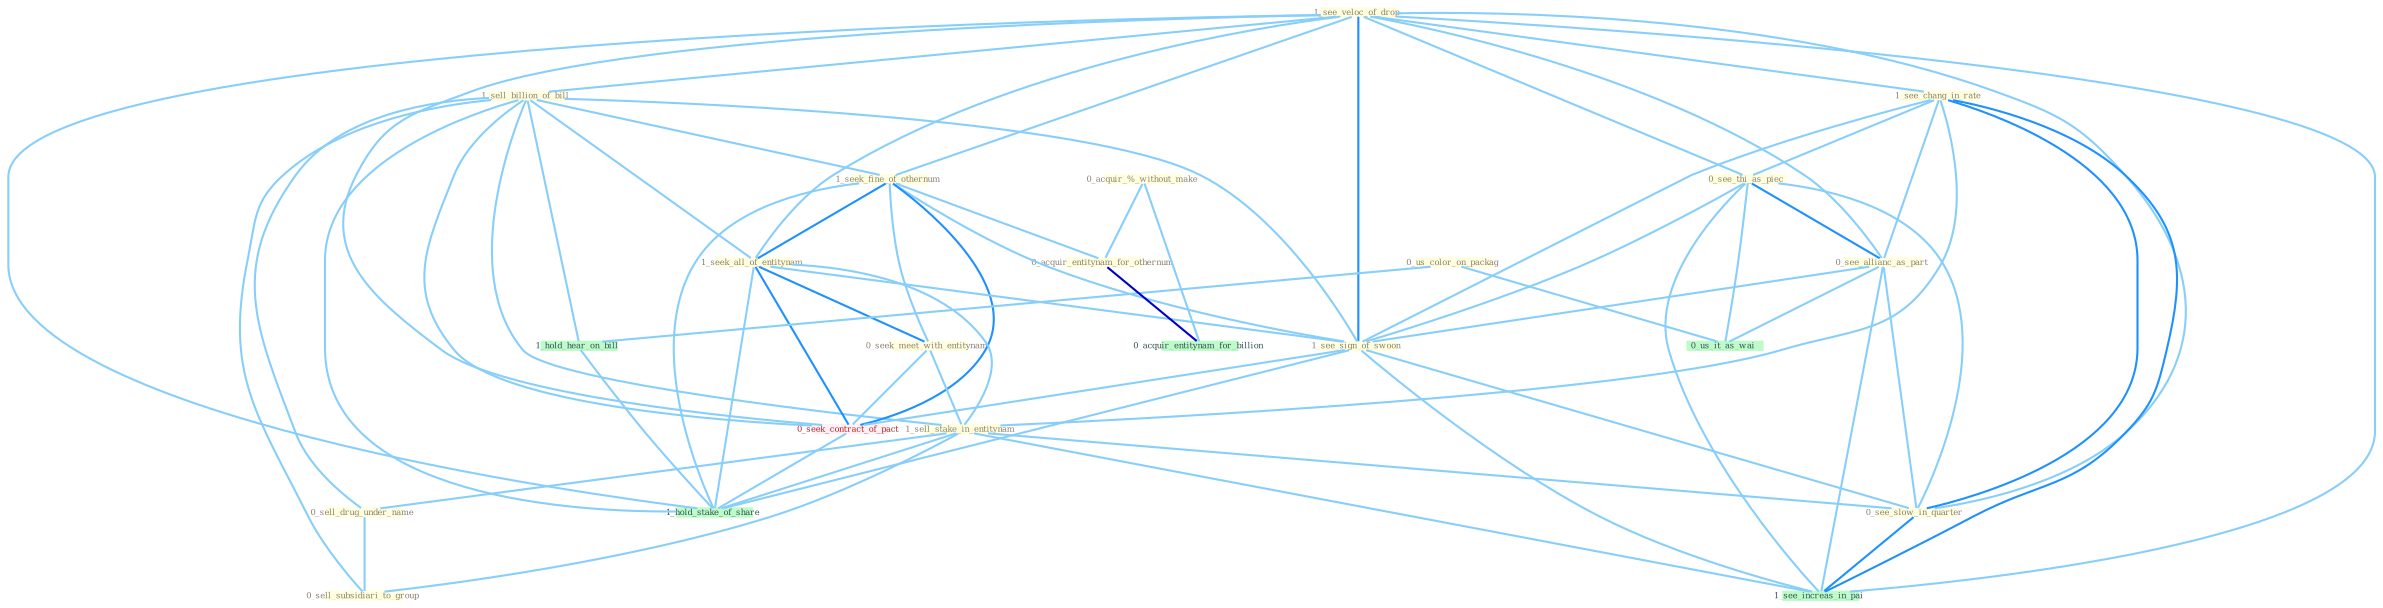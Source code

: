 Graph G{ 
    node
    [shape=polygon,style=filled,width=.5,height=.06,color="#BDFCC9",fixedsize=true,fontsize=4,
    fontcolor="#2f4f4f"];
    {node
    [color="#ffffe0", fontcolor="#8b7d6b"] "1_see_veloc_of_drop " "1_sell_billion_of_bill " "0_acquir_%_without_make " "1_seek_fine_of_othernum " "1_seek_all_of_entitynam " "1_see_chang_in_rate " "0_us_color_on_packag " "0_seek_meet_with_entitynam " "0_see_thi_as_piec " "1_sell_stake_in_entitynam " "0_see_allianc_as_part " "0_acquir_entitynam_for_othernum " "0_sell_drug_under_name " "0_sell_subsidiari_to_group " "1_see_sign_of_swoon " "0_see_slow_in_quarter "}
{node [color="#fff0f5", fontcolor="#b22222"] "0_seek_contract_of_pact "}
edge [color="#B0E2FF"];

	"1_see_veloc_of_drop " -- "1_sell_billion_of_bill " [w="1", color="#87cefa" ];
	"1_see_veloc_of_drop " -- "1_seek_fine_of_othernum " [w="1", color="#87cefa" ];
	"1_see_veloc_of_drop " -- "1_seek_all_of_entitynam " [w="1", color="#87cefa" ];
	"1_see_veloc_of_drop " -- "1_see_chang_in_rate " [w="1", color="#87cefa" ];
	"1_see_veloc_of_drop " -- "0_see_thi_as_piec " [w="1", color="#87cefa" ];
	"1_see_veloc_of_drop " -- "0_see_allianc_as_part " [w="1", color="#87cefa" ];
	"1_see_veloc_of_drop " -- "1_see_sign_of_swoon " [w="2", color="#1e90ff" , len=0.8];
	"1_see_veloc_of_drop " -- "0_see_slow_in_quarter " [w="1", color="#87cefa" ];
	"1_see_veloc_of_drop " -- "0_seek_contract_of_pact " [w="1", color="#87cefa" ];
	"1_see_veloc_of_drop " -- "1_see_increas_in_pai " [w="1", color="#87cefa" ];
	"1_see_veloc_of_drop " -- "1_hold_stake_of_share " [w="1", color="#87cefa" ];
	"1_sell_billion_of_bill " -- "1_seek_fine_of_othernum " [w="1", color="#87cefa" ];
	"1_sell_billion_of_bill " -- "1_seek_all_of_entitynam " [w="1", color="#87cefa" ];
	"1_sell_billion_of_bill " -- "1_sell_stake_in_entitynam " [w="1", color="#87cefa" ];
	"1_sell_billion_of_bill " -- "0_sell_drug_under_name " [w="1", color="#87cefa" ];
	"1_sell_billion_of_bill " -- "0_sell_subsidiari_to_group " [w="1", color="#87cefa" ];
	"1_sell_billion_of_bill " -- "1_see_sign_of_swoon " [w="1", color="#87cefa" ];
	"1_sell_billion_of_bill " -- "0_seek_contract_of_pact " [w="1", color="#87cefa" ];
	"1_sell_billion_of_bill " -- "1_hold_hear_on_bill " [w="1", color="#87cefa" ];
	"1_sell_billion_of_bill " -- "1_hold_stake_of_share " [w="1", color="#87cefa" ];
	"0_acquir_%_without_make " -- "0_acquir_entitynam_for_othernum " [w="1", color="#87cefa" ];
	"0_acquir_%_without_make " -- "0_acquir_entitynam_for_billion " [w="1", color="#87cefa" ];
	"1_seek_fine_of_othernum " -- "1_seek_all_of_entitynam " [w="2", color="#1e90ff" , len=0.8];
	"1_seek_fine_of_othernum " -- "0_seek_meet_with_entitynam " [w="1", color="#87cefa" ];
	"1_seek_fine_of_othernum " -- "0_acquir_entitynam_for_othernum " [w="1", color="#87cefa" ];
	"1_seek_fine_of_othernum " -- "1_see_sign_of_swoon " [w="1", color="#87cefa" ];
	"1_seek_fine_of_othernum " -- "0_seek_contract_of_pact " [w="2", color="#1e90ff" , len=0.8];
	"1_seek_fine_of_othernum " -- "1_hold_stake_of_share " [w="1", color="#87cefa" ];
	"1_seek_all_of_entitynam " -- "0_seek_meet_with_entitynam " [w="2", color="#1e90ff" , len=0.8];
	"1_seek_all_of_entitynam " -- "1_sell_stake_in_entitynam " [w="1", color="#87cefa" ];
	"1_seek_all_of_entitynam " -- "1_see_sign_of_swoon " [w="1", color="#87cefa" ];
	"1_seek_all_of_entitynam " -- "0_seek_contract_of_pact " [w="2", color="#1e90ff" , len=0.8];
	"1_seek_all_of_entitynam " -- "1_hold_stake_of_share " [w="1", color="#87cefa" ];
	"1_see_chang_in_rate " -- "0_see_thi_as_piec " [w="1", color="#87cefa" ];
	"1_see_chang_in_rate " -- "1_sell_stake_in_entitynam " [w="1", color="#87cefa" ];
	"1_see_chang_in_rate " -- "0_see_allianc_as_part " [w="1", color="#87cefa" ];
	"1_see_chang_in_rate " -- "1_see_sign_of_swoon " [w="1", color="#87cefa" ];
	"1_see_chang_in_rate " -- "0_see_slow_in_quarter " [w="2", color="#1e90ff" , len=0.8];
	"1_see_chang_in_rate " -- "1_see_increas_in_pai " [w="2", color="#1e90ff" , len=0.8];
	"0_us_color_on_packag " -- "0_us_it_as_wai " [w="1", color="#87cefa" ];
	"0_us_color_on_packag " -- "1_hold_hear_on_bill " [w="1", color="#87cefa" ];
	"0_seek_meet_with_entitynam " -- "1_sell_stake_in_entitynam " [w="1", color="#87cefa" ];
	"0_seek_meet_with_entitynam " -- "0_seek_contract_of_pact " [w="1", color="#87cefa" ];
	"0_see_thi_as_piec " -- "0_see_allianc_as_part " [w="2", color="#1e90ff" , len=0.8];
	"0_see_thi_as_piec " -- "1_see_sign_of_swoon " [w="1", color="#87cefa" ];
	"0_see_thi_as_piec " -- "0_see_slow_in_quarter " [w="1", color="#87cefa" ];
	"0_see_thi_as_piec " -- "0_us_it_as_wai " [w="1", color="#87cefa" ];
	"0_see_thi_as_piec " -- "1_see_increas_in_pai " [w="1", color="#87cefa" ];
	"1_sell_stake_in_entitynam " -- "0_sell_drug_under_name " [w="1", color="#87cefa" ];
	"1_sell_stake_in_entitynam " -- "0_sell_subsidiari_to_group " [w="1", color="#87cefa" ];
	"1_sell_stake_in_entitynam " -- "0_see_slow_in_quarter " [w="1", color="#87cefa" ];
	"1_sell_stake_in_entitynam " -- "1_see_increas_in_pai " [w="1", color="#87cefa" ];
	"1_sell_stake_in_entitynam " -- "1_hold_stake_of_share " [w="1", color="#87cefa" ];
	"0_see_allianc_as_part " -- "1_see_sign_of_swoon " [w="1", color="#87cefa" ];
	"0_see_allianc_as_part " -- "0_see_slow_in_quarter " [w="1", color="#87cefa" ];
	"0_see_allianc_as_part " -- "0_us_it_as_wai " [w="1", color="#87cefa" ];
	"0_see_allianc_as_part " -- "1_see_increas_in_pai " [w="1", color="#87cefa" ];
	"0_acquir_entitynam_for_othernum " -- "0_acquir_entitynam_for_billion " [w="3", color="#0000cd" , len=0.6];
	"0_sell_drug_under_name " -- "0_sell_subsidiari_to_group " [w="1", color="#87cefa" ];
	"1_see_sign_of_swoon " -- "0_see_slow_in_quarter " [w="1", color="#87cefa" ];
	"1_see_sign_of_swoon " -- "0_seek_contract_of_pact " [w="1", color="#87cefa" ];
	"1_see_sign_of_swoon " -- "1_see_increas_in_pai " [w="1", color="#87cefa" ];
	"1_see_sign_of_swoon " -- "1_hold_stake_of_share " [w="1", color="#87cefa" ];
	"0_see_slow_in_quarter " -- "1_see_increas_in_pai " [w="2", color="#1e90ff" , len=0.8];
	"0_seek_contract_of_pact " -- "1_hold_stake_of_share " [w="1", color="#87cefa" ];
	"1_hold_hear_on_bill " -- "1_hold_stake_of_share " [w="1", color="#87cefa" ];
}